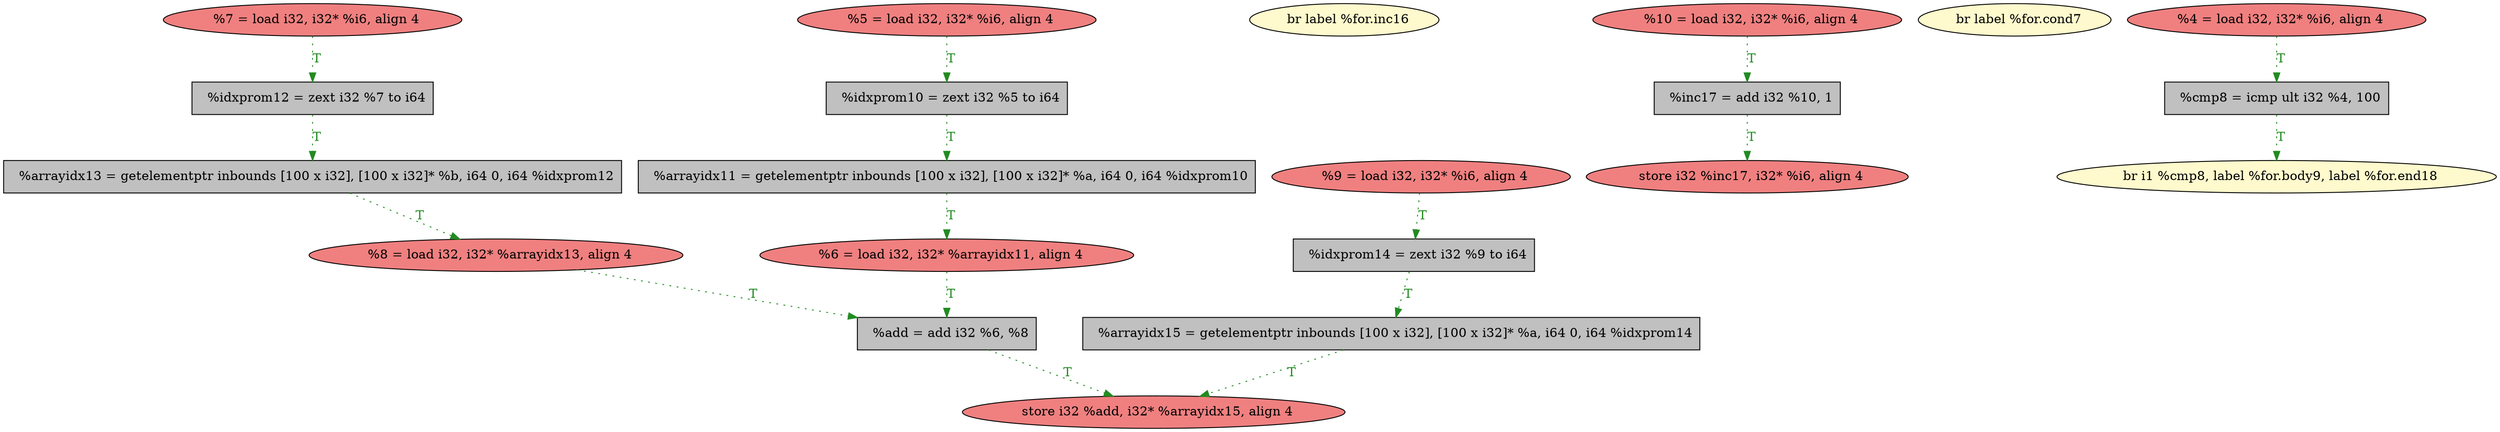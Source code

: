 
digraph G {


node395 [fillcolor=lightcoral,label="  store i32 %add, i32* %arrayidx15, align 4",shape=ellipse,style=filled ]
node394 [fillcolor=grey,label="  %add = add i32 %6, %8",shape=rectangle,style=filled ]
node393 [fillcolor=grey,label="  %arrayidx15 = getelementptr inbounds [100 x i32], [100 x i32]* %a, i64 0, i64 %idxprom14",shape=rectangle,style=filled ]
node391 [fillcolor=grey,label="  %idxprom10 = zext i32 %5 to i64",shape=rectangle,style=filled ]
node392 [fillcolor=lightcoral,label="  %8 = load i32, i32* %arrayidx13, align 4",shape=ellipse,style=filled ]
node379 [fillcolor=grey,label="  %arrayidx13 = getelementptr inbounds [100 x i32], [100 x i32]* %b, i64 0, i64 %idxprom12",shape=rectangle,style=filled ]
node386 [fillcolor=grey,label="  %idxprom14 = zext i32 %9 to i64",shape=rectangle,style=filled ]
node380 [fillcolor=lightcoral,label="  %9 = load i32, i32* %i6, align 4",shape=ellipse,style=filled ]
node383 [fillcolor=grey,label="  %idxprom12 = zext i32 %7 to i64",shape=rectangle,style=filled ]
node378 [fillcolor=lightcoral,label="  %5 = load i32, i32* %i6, align 4",shape=ellipse,style=filled ]
node377 [fillcolor=lemonchiffon,label="  br label %for.inc16",shape=ellipse,style=filled ]
node375 [fillcolor=grey,label="  %inc17 = add i32 %10, 1",shape=rectangle,style=filled ]
node381 [fillcolor=lemonchiffon,label="  br label %for.cond7",shape=ellipse,style=filled ]
node385 [fillcolor=grey,label="  %arrayidx11 = getelementptr inbounds [100 x i32], [100 x i32]* %a, i64 0, i64 %idxprom10",shape=rectangle,style=filled ]
node389 [fillcolor=lightcoral,label="  %7 = load i32, i32* %i6, align 4",shape=ellipse,style=filled ]
node387 [fillcolor=grey,label="  %cmp8 = icmp ult i32 %4, 100",shape=rectangle,style=filled ]
node384 [fillcolor=lightcoral,label="  store i32 %inc17, i32* %i6, align 4",shape=ellipse,style=filled ]
node388 [fillcolor=lightcoral,label="  %4 = load i32, i32* %i6, align 4",shape=ellipse,style=filled ]
node376 [fillcolor=lightcoral,label="  %10 = load i32, i32* %i6, align 4",shape=ellipse,style=filled ]
node382 [fillcolor=lemonchiffon,label="  br i1 %cmp8, label %for.body9, label %for.end18",shape=ellipse,style=filled ]
node390 [fillcolor=lightcoral,label="  %6 = load i32, i32* %arrayidx11, align 4",shape=ellipse,style=filled ]

node380->node386 [style=dotted,color=forestgreen,label="T",fontcolor=forestgreen ]
node378->node391 [style=dotted,color=forestgreen,label="T",fontcolor=forestgreen ]
node379->node392 [style=dotted,color=forestgreen,label="T",fontcolor=forestgreen ]
node385->node390 [style=dotted,color=forestgreen,label="T",fontcolor=forestgreen ]
node386->node393 [style=dotted,color=forestgreen,label="T",fontcolor=forestgreen ]
node387->node382 [style=dotted,color=forestgreen,label="T",fontcolor=forestgreen ]
node390->node394 [style=dotted,color=forestgreen,label="T",fontcolor=forestgreen ]
node383->node379 [style=dotted,color=forestgreen,label="T",fontcolor=forestgreen ]
node389->node383 [style=dotted,color=forestgreen,label="T",fontcolor=forestgreen ]
node375->node384 [style=dotted,color=forestgreen,label="T",fontcolor=forestgreen ]
node376->node375 [style=dotted,color=forestgreen,label="T",fontcolor=forestgreen ]
node394->node395 [style=dotted,color=forestgreen,label="T",fontcolor=forestgreen ]
node393->node395 [style=dotted,color=forestgreen,label="T",fontcolor=forestgreen ]
node391->node385 [style=dotted,color=forestgreen,label="T",fontcolor=forestgreen ]
node392->node394 [style=dotted,color=forestgreen,label="T",fontcolor=forestgreen ]
node388->node387 [style=dotted,color=forestgreen,label="T",fontcolor=forestgreen ]


}
